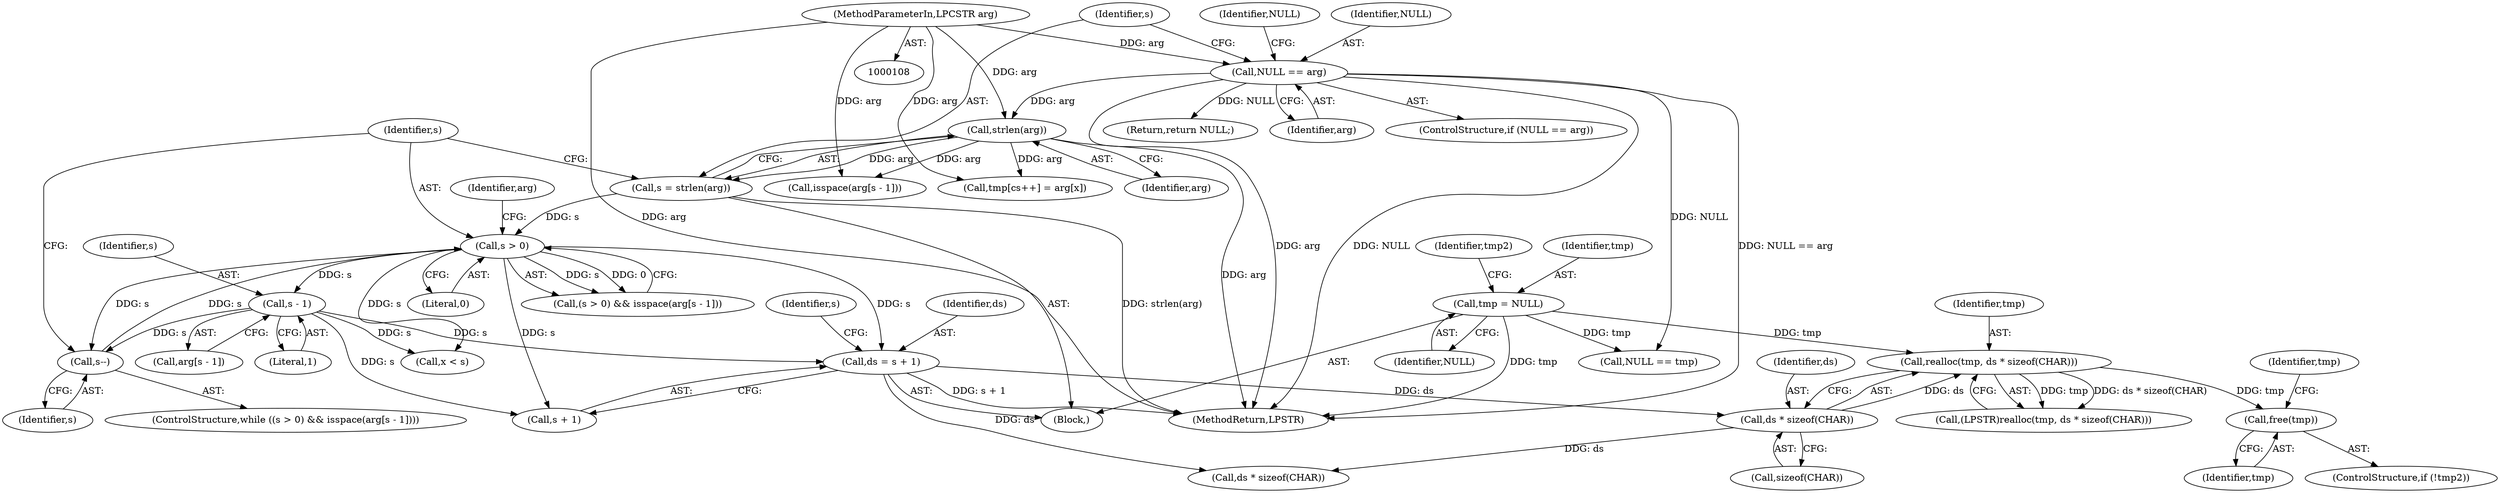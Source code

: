 digraph "0_FreeRDP_fc80ab45621bd966f70594c0b7393ec005a94007@API" {
"1000172" [label="(Call,free(tmp))"];
"1000163" [label="(Call,realloc(tmp, ds * sizeof(CHAR)))"];
"1000113" [label="(Call,tmp = NULL)"];
"1000165" [label="(Call,ds * sizeof(CHAR))"];
"1000151" [label="(Call,ds = s + 1)"];
"1000140" [label="(Call,s > 0)"];
"1000134" [label="(Call,s = strlen(arg))"];
"1000136" [label="(Call,strlen(arg))"];
"1000129" [label="(Call,NULL == arg)"];
"1000109" [label="(MethodParameterIn,LPCSTR arg)"];
"1000149" [label="(Call,s--)"];
"1000146" [label="(Call,s - 1)"];
"1000173" [label="(Identifier,tmp)"];
"1000143" [label="(Call,isspace(arg[s - 1]))"];
"1000133" [label="(Identifier,NULL)"];
"1000161" [label="(Call,(LPSTR)realloc(tmp, ds * sizeof(CHAR)))"];
"1000114" [label="(Identifier,tmp)"];
"1000137" [label="(Identifier,arg)"];
"1000128" [label="(ControlStructure,if (NULL == arg))"];
"1000150" [label="(Identifier,s)"];
"1000141" [label="(Identifier,s)"];
"1000134" [label="(Call,s = strlen(arg))"];
"1000118" [label="(Identifier,tmp2)"];
"1000152" [label="(Identifier,ds)"];
"1000166" [label="(Identifier,ds)"];
"1000115" [label="(Identifier,NULL)"];
"1000164" [label="(Identifier,tmp)"];
"1000557" [label="(MethodReturn,LPSTR)"];
"1000191" [label="(Call,ds * sizeof(CHAR))"];
"1000140" [label="(Call,s > 0)"];
"1000142" [label="(Literal,0)"];
"1000145" [label="(Identifier,arg)"];
"1000129" [label="(Call,NULL == arg)"];
"1000138" [label="(ControlStructure,while ((s > 0) && isspace(arg[s - 1])))"];
"1000157" [label="(Identifier,s)"];
"1000178" [label="(Call,NULL == tmp)"];
"1000130" [label="(Identifier,NULL)"];
"1000144" [label="(Call,arg[s - 1])"];
"1000199" [label="(Call,x < s)"];
"1000135" [label="(Identifier,s)"];
"1000146" [label="(Call,s - 1)"];
"1000111" [label="(Block,)"];
"1000139" [label="(Call,(s > 0) && isspace(arg[s - 1]))"];
"1000175" [label="(Identifier,tmp)"];
"1000148" [label="(Literal,1)"];
"1000163" [label="(Call,realloc(tmp, ds * sizeof(CHAR)))"];
"1000113" [label="(Call,tmp = NULL)"];
"1000153" [label="(Call,s + 1)"];
"1000149" [label="(Call,s--)"];
"1000109" [label="(MethodParameterIn,LPCSTR arg)"];
"1000539" [label="(Call,tmp[cs++] = arg[x])"];
"1000132" [label="(Return,return NULL;)"];
"1000172" [label="(Call,free(tmp))"];
"1000147" [label="(Identifier,s)"];
"1000131" [label="(Identifier,arg)"];
"1000167" [label="(Call,sizeof(CHAR))"];
"1000151" [label="(Call,ds = s + 1)"];
"1000169" [label="(ControlStructure,if (!tmp2))"];
"1000165" [label="(Call,ds * sizeof(CHAR))"];
"1000136" [label="(Call,strlen(arg))"];
"1000172" -> "1000169"  [label="AST: "];
"1000172" -> "1000173"  [label="CFG: "];
"1000173" -> "1000172"  [label="AST: "];
"1000175" -> "1000172"  [label="CFG: "];
"1000163" -> "1000172"  [label="DDG: tmp"];
"1000163" -> "1000161"  [label="AST: "];
"1000163" -> "1000165"  [label="CFG: "];
"1000164" -> "1000163"  [label="AST: "];
"1000165" -> "1000163"  [label="AST: "];
"1000161" -> "1000163"  [label="CFG: "];
"1000163" -> "1000161"  [label="DDG: tmp"];
"1000163" -> "1000161"  [label="DDG: ds * sizeof(CHAR)"];
"1000113" -> "1000163"  [label="DDG: tmp"];
"1000165" -> "1000163"  [label="DDG: ds"];
"1000113" -> "1000111"  [label="AST: "];
"1000113" -> "1000115"  [label="CFG: "];
"1000114" -> "1000113"  [label="AST: "];
"1000115" -> "1000113"  [label="AST: "];
"1000118" -> "1000113"  [label="CFG: "];
"1000113" -> "1000557"  [label="DDG: tmp"];
"1000113" -> "1000178"  [label="DDG: tmp"];
"1000165" -> "1000167"  [label="CFG: "];
"1000166" -> "1000165"  [label="AST: "];
"1000167" -> "1000165"  [label="AST: "];
"1000151" -> "1000165"  [label="DDG: ds"];
"1000165" -> "1000191"  [label="DDG: ds"];
"1000151" -> "1000111"  [label="AST: "];
"1000151" -> "1000153"  [label="CFG: "];
"1000152" -> "1000151"  [label="AST: "];
"1000153" -> "1000151"  [label="AST: "];
"1000157" -> "1000151"  [label="CFG: "];
"1000151" -> "1000557"  [label="DDG: s + 1"];
"1000140" -> "1000151"  [label="DDG: s"];
"1000146" -> "1000151"  [label="DDG: s"];
"1000151" -> "1000191"  [label="DDG: ds"];
"1000140" -> "1000139"  [label="AST: "];
"1000140" -> "1000142"  [label="CFG: "];
"1000141" -> "1000140"  [label="AST: "];
"1000142" -> "1000140"  [label="AST: "];
"1000145" -> "1000140"  [label="CFG: "];
"1000139" -> "1000140"  [label="CFG: "];
"1000140" -> "1000139"  [label="DDG: s"];
"1000140" -> "1000139"  [label="DDG: 0"];
"1000134" -> "1000140"  [label="DDG: s"];
"1000149" -> "1000140"  [label="DDG: s"];
"1000140" -> "1000146"  [label="DDG: s"];
"1000140" -> "1000149"  [label="DDG: s"];
"1000140" -> "1000153"  [label="DDG: s"];
"1000140" -> "1000199"  [label="DDG: s"];
"1000134" -> "1000111"  [label="AST: "];
"1000134" -> "1000136"  [label="CFG: "];
"1000135" -> "1000134"  [label="AST: "];
"1000136" -> "1000134"  [label="AST: "];
"1000141" -> "1000134"  [label="CFG: "];
"1000134" -> "1000557"  [label="DDG: strlen(arg)"];
"1000136" -> "1000134"  [label="DDG: arg"];
"1000136" -> "1000137"  [label="CFG: "];
"1000137" -> "1000136"  [label="AST: "];
"1000136" -> "1000557"  [label="DDG: arg"];
"1000129" -> "1000136"  [label="DDG: arg"];
"1000109" -> "1000136"  [label="DDG: arg"];
"1000136" -> "1000143"  [label="DDG: arg"];
"1000136" -> "1000539"  [label="DDG: arg"];
"1000129" -> "1000128"  [label="AST: "];
"1000129" -> "1000131"  [label="CFG: "];
"1000130" -> "1000129"  [label="AST: "];
"1000131" -> "1000129"  [label="AST: "];
"1000133" -> "1000129"  [label="CFG: "];
"1000135" -> "1000129"  [label="CFG: "];
"1000129" -> "1000557"  [label="DDG: NULL"];
"1000129" -> "1000557"  [label="DDG: NULL == arg"];
"1000129" -> "1000557"  [label="DDG: arg"];
"1000109" -> "1000129"  [label="DDG: arg"];
"1000129" -> "1000132"  [label="DDG: NULL"];
"1000129" -> "1000178"  [label="DDG: NULL"];
"1000109" -> "1000108"  [label="AST: "];
"1000109" -> "1000557"  [label="DDG: arg"];
"1000109" -> "1000143"  [label="DDG: arg"];
"1000109" -> "1000539"  [label="DDG: arg"];
"1000149" -> "1000138"  [label="AST: "];
"1000149" -> "1000150"  [label="CFG: "];
"1000150" -> "1000149"  [label="AST: "];
"1000141" -> "1000149"  [label="CFG: "];
"1000146" -> "1000149"  [label="DDG: s"];
"1000146" -> "1000144"  [label="AST: "];
"1000146" -> "1000148"  [label="CFG: "];
"1000147" -> "1000146"  [label="AST: "];
"1000148" -> "1000146"  [label="AST: "];
"1000144" -> "1000146"  [label="CFG: "];
"1000146" -> "1000153"  [label="DDG: s"];
"1000146" -> "1000199"  [label="DDG: s"];
}
